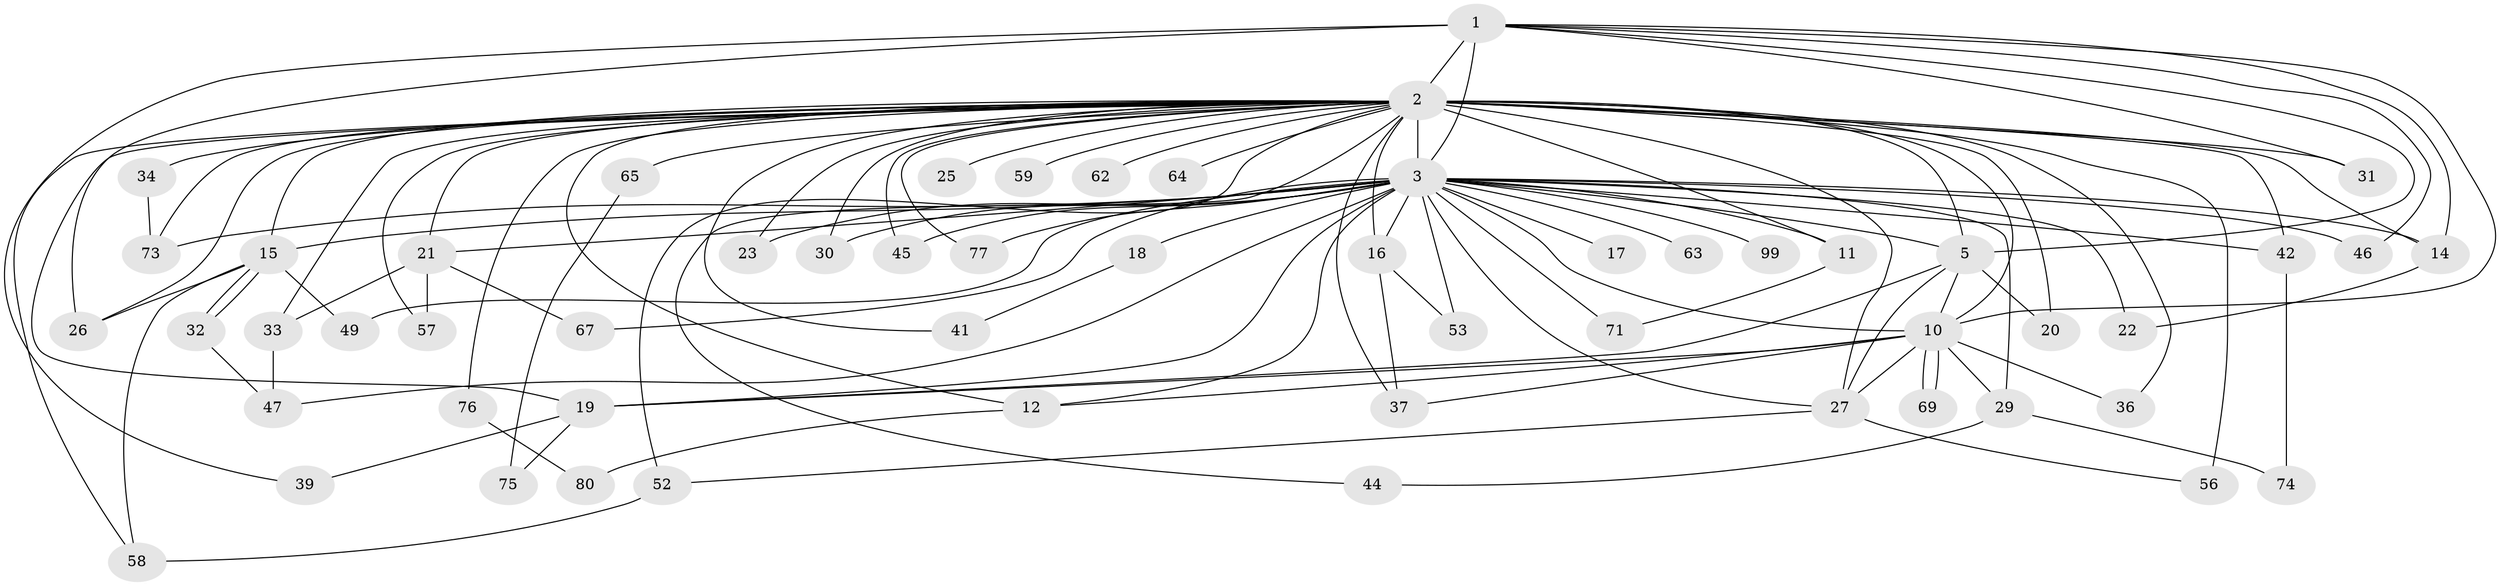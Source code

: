 // original degree distribution, {17: 0.008849557522123894, 23: 0.008849557522123894, 19: 0.008849557522123894, 29: 0.008849557522123894, 15: 0.008849557522123894, 28: 0.008849557522123894, 22: 0.017699115044247787, 26: 0.017699115044247787, 5: 0.04424778761061947, 8: 0.008849557522123894, 6: 0.02654867256637168, 2: 0.5663716814159292, 3: 0.23893805309734514, 7: 0.008849557522123894, 4: 0.017699115044247787}
// Generated by graph-tools (version 1.1) at 2025/14/03/09/25 04:14:18]
// undirected, 56 vertices, 112 edges
graph export_dot {
graph [start="1"]
  node [color=gray90,style=filled];
  1;
  2 [super="+28+38+50+4+13+109"];
  3 [super="+54+6+43+7+70+66"];
  5 [super="+87"];
  10;
  11;
  12 [super="+55+35"];
  14;
  15;
  16;
  17;
  18;
  19;
  20;
  21 [super="+60+107"];
  22;
  23;
  25;
  26 [super="+93"];
  27 [super="+97+40+82"];
  29;
  30;
  31;
  32;
  33 [super="+83"];
  34;
  36;
  37;
  39;
  41;
  42;
  44;
  45;
  46;
  47;
  49;
  52 [super="+88"];
  53;
  56 [super="+106"];
  57;
  58;
  59 [super="+101"];
  62;
  63;
  64;
  65;
  67;
  69;
  71;
  73 [super="+90"];
  74;
  75;
  76;
  77;
  80;
  99;
  1 -- 2 [weight=5];
  1 -- 3 [weight=5];
  1 -- 5;
  1 -- 10;
  1 -- 14;
  1 -- 31;
  1 -- 39;
  1 -- 46;
  1 -- 26;
  2 -- 3 [weight=17];
  2 -- 5 [weight=7];
  2 -- 10 [weight=6];
  2 -- 19;
  2 -- 33;
  2 -- 34 [weight=2];
  2 -- 59 [weight=3];
  2 -- 64 [weight=2];
  2 -- 56 [weight=2];
  2 -- 52 [weight=2];
  2 -- 11 [weight=2];
  2 -- 12 [weight=4];
  2 -- 14 [weight=2];
  2 -- 15 [weight=2];
  2 -- 16 [weight=3];
  2 -- 20;
  2 -- 21;
  2 -- 25;
  2 -- 26;
  2 -- 30;
  2 -- 31;
  2 -- 36;
  2 -- 37;
  2 -- 41;
  2 -- 42;
  2 -- 44;
  2 -- 45;
  2 -- 57 [weight=2];
  2 -- 58;
  2 -- 62;
  2 -- 65 [weight=2];
  2 -- 73;
  2 -- 76;
  2 -- 77;
  2 -- 23;
  2 -- 27 [weight=2];
  3 -- 5 [weight=3];
  3 -- 10 [weight=4];
  3 -- 11 [weight=2];
  3 -- 12 [weight=3];
  3 -- 18 [weight=2];
  3 -- 42;
  3 -- 63 [weight=2];
  3 -- 77;
  3 -- 67 [weight=2];
  3 -- 73;
  3 -- 15;
  3 -- 19;
  3 -- 22;
  3 -- 23;
  3 -- 27;
  3 -- 30;
  3 -- 99;
  3 -- 45;
  3 -- 46;
  3 -- 16;
  3 -- 71;
  3 -- 14;
  3 -- 47;
  3 -- 17;
  3 -- 49;
  3 -- 21;
  3 -- 53;
  3 -- 29;
  5 -- 10;
  5 -- 20;
  5 -- 27;
  5 -- 19;
  10 -- 12 [weight=2];
  10 -- 19;
  10 -- 27 [weight=2];
  10 -- 29;
  10 -- 36;
  10 -- 37;
  10 -- 69;
  10 -- 69;
  11 -- 71;
  12 -- 80;
  14 -- 22;
  15 -- 26;
  15 -- 32;
  15 -- 32;
  15 -- 49;
  15 -- 58;
  16 -- 37;
  16 -- 53;
  18 -- 41;
  19 -- 39;
  19 -- 75;
  21 -- 33;
  21 -- 57;
  21 -- 67;
  27 -- 52;
  27 -- 56;
  29 -- 44;
  29 -- 74;
  32 -- 47;
  33 -- 47;
  34 -- 73;
  42 -- 74;
  52 -- 58;
  65 -- 75;
  76 -- 80;
}
